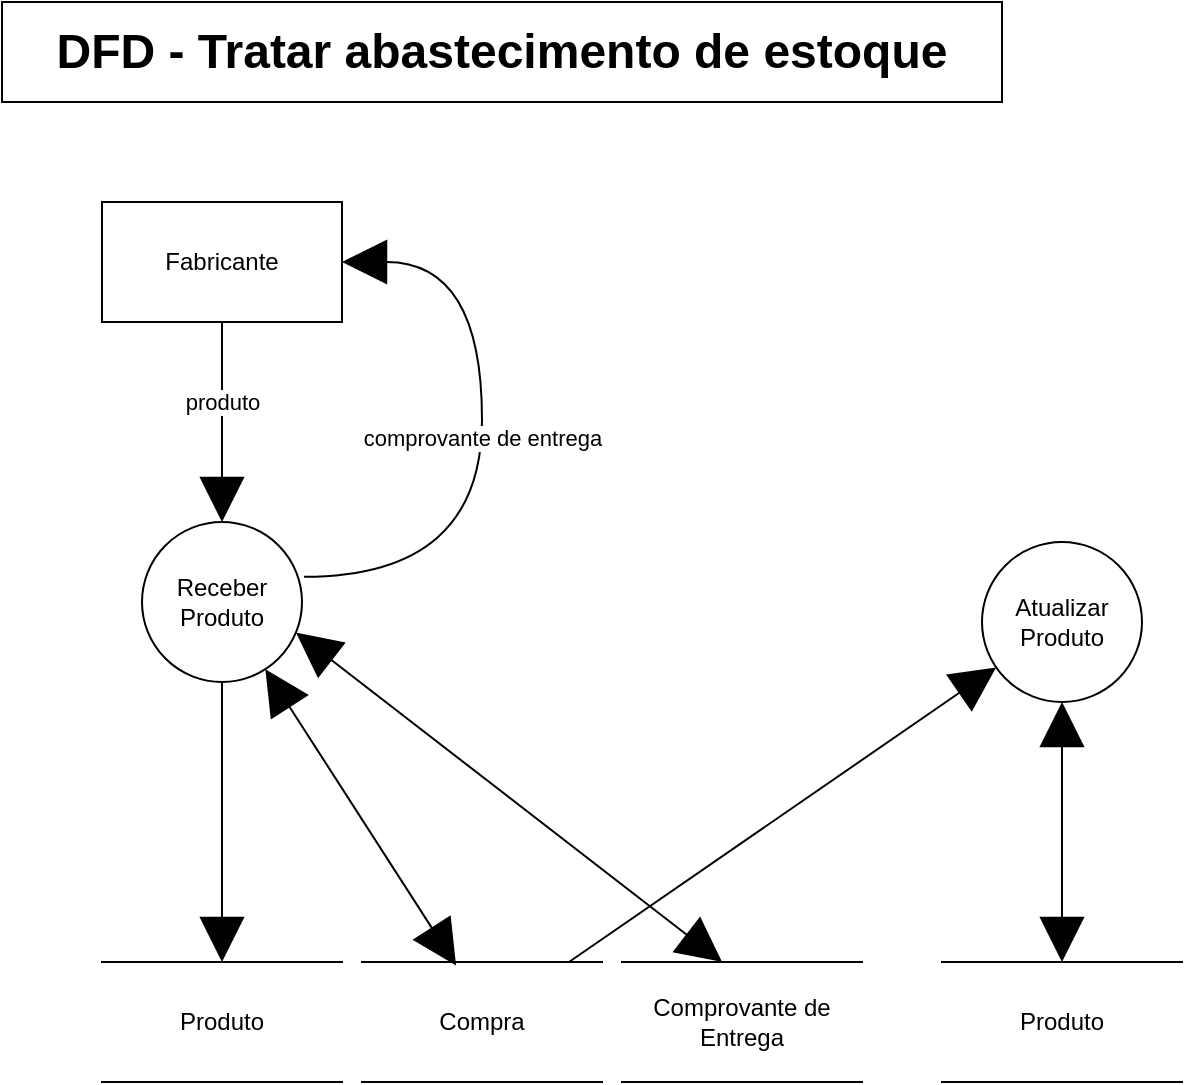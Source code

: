 <mxfile version="14.5.1" type="device"><diagram id="iemNOOmgZGGZJHGzGcdH" name="Página-1"><mxGraphModel dx="1851" dy="592" grid="1" gridSize="10" guides="1" tooltips="1" connect="1" arrows="1" fold="1" page="1" pageScale="1" pageWidth="827" pageHeight="1169" math="0" shadow="0"><root><mxCell id="0"/><mxCell id="1" parent="0"/><mxCell id="o7-PixZASxQCanCj3n9d-1" value="&lt;span style=&quot;font-size: 24px ; font-weight: 700&quot;&gt;DFD - Tratar abastecimento de estoque&lt;/span&gt;" style="rounded=0;whiteSpace=wrap;html=1;" parent="1" vertex="1"><mxGeometry x="-810" y="20" width="500" height="50" as="geometry"/></mxCell><mxCell id="o7-PixZASxQCanCj3n9d-2" value="Produto" style="shape=partialRectangle;whiteSpace=wrap;html=1;left=0;right=0;fillColor=none;" parent="1" vertex="1"><mxGeometry x="-760" y="500" width="120" height="60" as="geometry"/></mxCell><mxCell id="o7-PixZASxQCanCj3n9d-5" value="produto" style="edgeStyle=orthogonalEdgeStyle;rounded=0;orthogonalLoop=1;jettySize=auto;html=1;entryX=0.5;entryY=0;entryDx=0;entryDy=0;endArrow=block;endFill=1;endSize=20;" parent="1" source="o7-PixZASxQCanCj3n9d-3" target="o7-PixZASxQCanCj3n9d-4" edge="1"><mxGeometry x="-0.2" relative="1" as="geometry"><mxPoint as="offset"/></mxGeometry></mxCell><mxCell id="o7-PixZASxQCanCj3n9d-3" value="Fabricante" style="rounded=0;whiteSpace=wrap;html=1;" parent="1" vertex="1"><mxGeometry x="-760" y="120" width="120" height="60" as="geometry"/></mxCell><mxCell id="o7-PixZASxQCanCj3n9d-7" style="edgeStyle=orthogonalEdgeStyle;rounded=0;orthogonalLoop=1;jettySize=auto;html=1;entryX=0.5;entryY=0;entryDx=0;entryDy=0;endArrow=block;endFill=1;endSize=20;startArrow=none;startFill=0;startSize=20;" parent="1" source="o7-PixZASxQCanCj3n9d-4" target="o7-PixZASxQCanCj3n9d-2" edge="1"><mxGeometry relative="1" as="geometry"/></mxCell><mxCell id="o7-PixZASxQCanCj3n9d-10" style="rounded=0;orthogonalLoop=1;jettySize=auto;html=1;entryX=0.392;entryY=0.03;entryDx=0;entryDy=0;entryPerimeter=0;startArrow=block;startFill=1;startSize=20;endArrow=block;endFill=1;endSize=20;" parent="1" source="o7-PixZASxQCanCj3n9d-4" target="o7-PixZASxQCanCj3n9d-8" edge="1"><mxGeometry relative="1" as="geometry"/></mxCell><mxCell id="o7-PixZASxQCanCj3n9d-11" value="comprovante de entrega" style="edgeStyle=orthogonalEdgeStyle;rounded=0;orthogonalLoop=1;jettySize=auto;html=1;entryX=1;entryY=0.5;entryDx=0;entryDy=0;startArrow=none;startFill=0;startSize=20;endArrow=block;endFill=1;endSize=20;curved=1;exitX=1.013;exitY=0.342;exitDx=0;exitDy=0;exitPerimeter=0;" parent="1" source="o7-PixZASxQCanCj3n9d-4" target="o7-PixZASxQCanCj3n9d-3" edge="1"><mxGeometry relative="1" as="geometry"><Array as="points"><mxPoint x="-570" y="307"/><mxPoint x="-570" y="150"/></Array></mxGeometry></mxCell><mxCell id="o7-PixZASxQCanCj3n9d-13" style="rounded=0;orthogonalLoop=1;jettySize=auto;html=1;entryX=0.417;entryY=0;entryDx=0;entryDy=0;entryPerimeter=0;startArrow=block;startFill=1;startSize=20;endArrow=block;endFill=1;endSize=20;exitX=0.963;exitY=0.692;exitDx=0;exitDy=0;exitPerimeter=0;" parent="1" source="o7-PixZASxQCanCj3n9d-4" target="o7-PixZASxQCanCj3n9d-12" edge="1"><mxGeometry relative="1" as="geometry"/></mxCell><mxCell id="o7-PixZASxQCanCj3n9d-4" value="Receber Produto" style="ellipse;whiteSpace=wrap;html=1;aspect=fixed;" parent="1" vertex="1"><mxGeometry x="-740" y="280" width="80" height="80" as="geometry"/></mxCell><mxCell id="o7-PixZASxQCanCj3n9d-8" value="Compra" style="shape=partialRectangle;whiteSpace=wrap;html=1;left=0;right=0;fillColor=none;" parent="1" vertex="1"><mxGeometry x="-630" y="500" width="120" height="60" as="geometry"/></mxCell><mxCell id="o7-PixZASxQCanCj3n9d-12" value="Comprovante de&lt;br&gt;Entrega" style="shape=partialRectangle;whiteSpace=wrap;html=1;left=0;right=0;fillColor=none;" parent="1" vertex="1"><mxGeometry x="-500" y="500" width="120" height="60" as="geometry"/></mxCell><mxCell id="H652vRcy-K8x2Ol_Q2EC-3" style="edgeStyle=orthogonalEdgeStyle;rounded=0;orthogonalLoop=1;jettySize=auto;html=1;entryX=0.5;entryY=0;entryDx=0;entryDy=0;endArrow=block;endFill=1;endSize=20;startSize=20;startArrow=block;startFill=1;" parent="1" source="H652vRcy-K8x2Ol_Q2EC-1" target="H652vRcy-K8x2Ol_Q2EC-2" edge="1"><mxGeometry relative="1" as="geometry"/></mxCell><mxCell id="H652vRcy-K8x2Ol_Q2EC-6" style="edgeStyle=none;rounded=0;orthogonalLoop=1;jettySize=auto;html=1;startArrow=block;startFill=1;startSize=20;endArrow=none;endFill=0;endSize=20;" parent="1" source="H652vRcy-K8x2Ol_Q2EC-1" target="o7-PixZASxQCanCj3n9d-8" edge="1"><mxGeometry relative="1" as="geometry"/></mxCell><mxCell id="H652vRcy-K8x2Ol_Q2EC-1" value="Atualizar Produto" style="ellipse;whiteSpace=wrap;html=1;aspect=fixed;" parent="1" vertex="1"><mxGeometry x="-320" y="290" width="80" height="80" as="geometry"/></mxCell><mxCell id="H652vRcy-K8x2Ol_Q2EC-2" value="Produto" style="shape=partialRectangle;whiteSpace=wrap;html=1;left=0;right=0;fillColor=none;" parent="1" vertex="1"><mxGeometry x="-340" y="500" width="120" height="60" as="geometry"/></mxCell></root></mxGraphModel></diagram></mxfile>